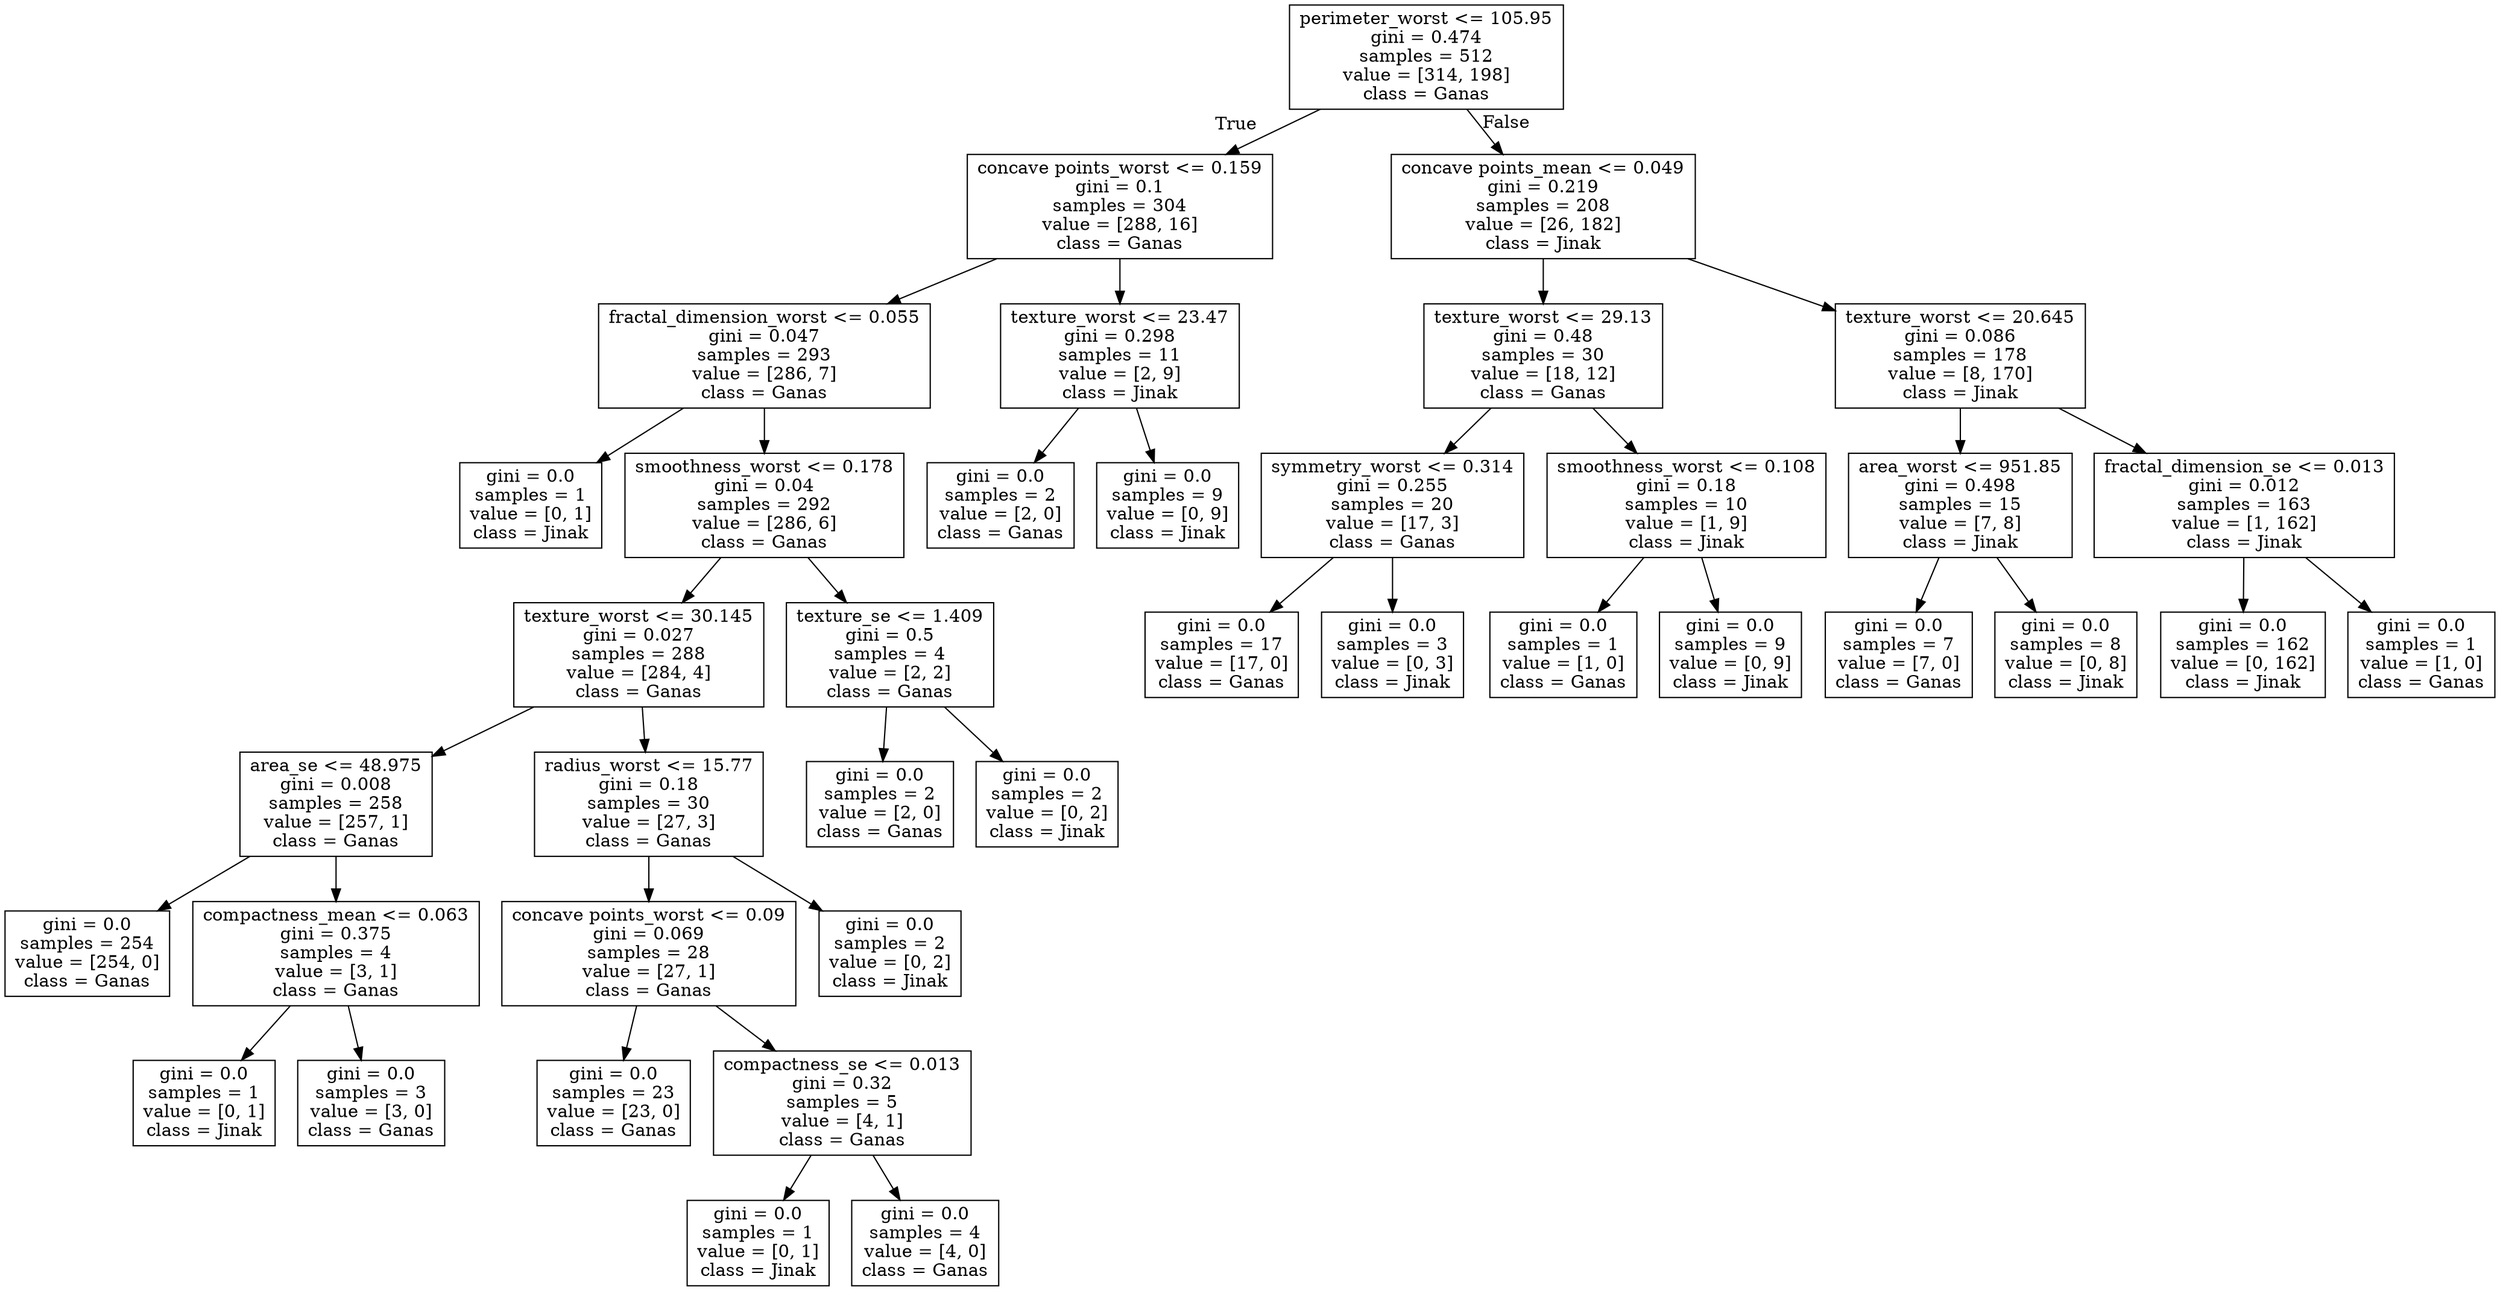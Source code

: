 digraph Tree {
node [shape=box] ;
0 [label="perimeter_worst <= 105.95\ngini = 0.474\nsamples = 512\nvalue = [314, 198]\nclass = Ganas"] ;
1 [label="concave points_worst <= 0.159\ngini = 0.1\nsamples = 304\nvalue = [288, 16]\nclass = Ganas"] ;
0 -> 1 [labeldistance=2.5, labelangle=45, headlabel="True"] ;
2 [label="fractal_dimension_worst <= 0.055\ngini = 0.047\nsamples = 293\nvalue = [286, 7]\nclass = Ganas"] ;
1 -> 2 ;
3 [label="gini = 0.0\nsamples = 1\nvalue = [0, 1]\nclass = Jinak"] ;
2 -> 3 ;
4 [label="smoothness_worst <= 0.178\ngini = 0.04\nsamples = 292\nvalue = [286, 6]\nclass = Ganas"] ;
2 -> 4 ;
5 [label="texture_worst <= 30.145\ngini = 0.027\nsamples = 288\nvalue = [284, 4]\nclass = Ganas"] ;
4 -> 5 ;
6 [label="area_se <= 48.975\ngini = 0.008\nsamples = 258\nvalue = [257, 1]\nclass = Ganas"] ;
5 -> 6 ;
7 [label="gini = 0.0\nsamples = 254\nvalue = [254, 0]\nclass = Ganas"] ;
6 -> 7 ;
8 [label="compactness_mean <= 0.063\ngini = 0.375\nsamples = 4\nvalue = [3, 1]\nclass = Ganas"] ;
6 -> 8 ;
9 [label="gini = 0.0\nsamples = 1\nvalue = [0, 1]\nclass = Jinak"] ;
8 -> 9 ;
10 [label="gini = 0.0\nsamples = 3\nvalue = [3, 0]\nclass = Ganas"] ;
8 -> 10 ;
11 [label="radius_worst <= 15.77\ngini = 0.18\nsamples = 30\nvalue = [27, 3]\nclass = Ganas"] ;
5 -> 11 ;
12 [label="concave points_worst <= 0.09\ngini = 0.069\nsamples = 28\nvalue = [27, 1]\nclass = Ganas"] ;
11 -> 12 ;
13 [label="gini = 0.0\nsamples = 23\nvalue = [23, 0]\nclass = Ganas"] ;
12 -> 13 ;
14 [label="compactness_se <= 0.013\ngini = 0.32\nsamples = 5\nvalue = [4, 1]\nclass = Ganas"] ;
12 -> 14 ;
15 [label="gini = 0.0\nsamples = 1\nvalue = [0, 1]\nclass = Jinak"] ;
14 -> 15 ;
16 [label="gini = 0.0\nsamples = 4\nvalue = [4, 0]\nclass = Ganas"] ;
14 -> 16 ;
17 [label="gini = 0.0\nsamples = 2\nvalue = [0, 2]\nclass = Jinak"] ;
11 -> 17 ;
18 [label="texture_se <= 1.409\ngini = 0.5\nsamples = 4\nvalue = [2, 2]\nclass = Ganas"] ;
4 -> 18 ;
19 [label="gini = 0.0\nsamples = 2\nvalue = [2, 0]\nclass = Ganas"] ;
18 -> 19 ;
20 [label="gini = 0.0\nsamples = 2\nvalue = [0, 2]\nclass = Jinak"] ;
18 -> 20 ;
21 [label="texture_worst <= 23.47\ngini = 0.298\nsamples = 11\nvalue = [2, 9]\nclass = Jinak"] ;
1 -> 21 ;
22 [label="gini = 0.0\nsamples = 2\nvalue = [2, 0]\nclass = Ganas"] ;
21 -> 22 ;
23 [label="gini = 0.0\nsamples = 9\nvalue = [0, 9]\nclass = Jinak"] ;
21 -> 23 ;
24 [label="concave points_mean <= 0.049\ngini = 0.219\nsamples = 208\nvalue = [26, 182]\nclass = Jinak"] ;
0 -> 24 [labeldistance=2.5, labelangle=-45, headlabel="False"] ;
25 [label="texture_worst <= 29.13\ngini = 0.48\nsamples = 30\nvalue = [18, 12]\nclass = Ganas"] ;
24 -> 25 ;
26 [label="symmetry_worst <= 0.314\ngini = 0.255\nsamples = 20\nvalue = [17, 3]\nclass = Ganas"] ;
25 -> 26 ;
27 [label="gini = 0.0\nsamples = 17\nvalue = [17, 0]\nclass = Ganas"] ;
26 -> 27 ;
28 [label="gini = 0.0\nsamples = 3\nvalue = [0, 3]\nclass = Jinak"] ;
26 -> 28 ;
29 [label="smoothness_worst <= 0.108\ngini = 0.18\nsamples = 10\nvalue = [1, 9]\nclass = Jinak"] ;
25 -> 29 ;
30 [label="gini = 0.0\nsamples = 1\nvalue = [1, 0]\nclass = Ganas"] ;
29 -> 30 ;
31 [label="gini = 0.0\nsamples = 9\nvalue = [0, 9]\nclass = Jinak"] ;
29 -> 31 ;
32 [label="texture_worst <= 20.645\ngini = 0.086\nsamples = 178\nvalue = [8, 170]\nclass = Jinak"] ;
24 -> 32 ;
33 [label="area_worst <= 951.85\ngini = 0.498\nsamples = 15\nvalue = [7, 8]\nclass = Jinak"] ;
32 -> 33 ;
34 [label="gini = 0.0\nsamples = 7\nvalue = [7, 0]\nclass = Ganas"] ;
33 -> 34 ;
35 [label="gini = 0.0\nsamples = 8\nvalue = [0, 8]\nclass = Jinak"] ;
33 -> 35 ;
36 [label="fractal_dimension_se <= 0.013\ngini = 0.012\nsamples = 163\nvalue = [1, 162]\nclass = Jinak"] ;
32 -> 36 ;
37 [label="gini = 0.0\nsamples = 162\nvalue = [0, 162]\nclass = Jinak"] ;
36 -> 37 ;
38 [label="gini = 0.0\nsamples = 1\nvalue = [1, 0]\nclass = Ganas"] ;
36 -> 38 ;
}